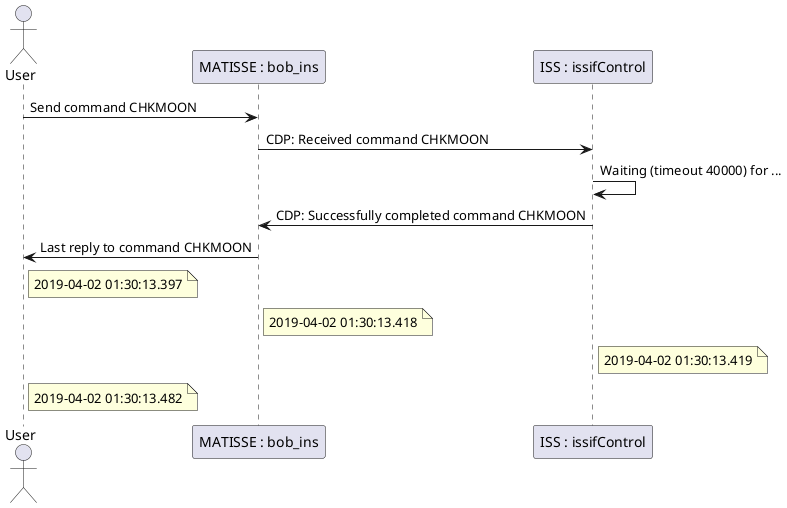 @startuml
actor User
participant "MATISSE : bob_ins" as Matisse
participant "ISS : issifControl" as ISS

User -> Matisse: Send command CHKMOON
Matisse -> ISS: CDP: Received command CHKMOON
ISS -> ISS: Waiting (timeout 40000) for ...
ISS -> Matisse: CDP: Successfully completed command CHKMOON
Matisse -> User: Last reply to command CHKMOON

note right of User: 2019-04-02 01:30:13.397
note right of Matisse: 2019-04-02 01:30:13.418
note right of ISS: 2019-04-02 01:30:13.419
note right of User: 2019-04-02 01:30:13.482
@enduml